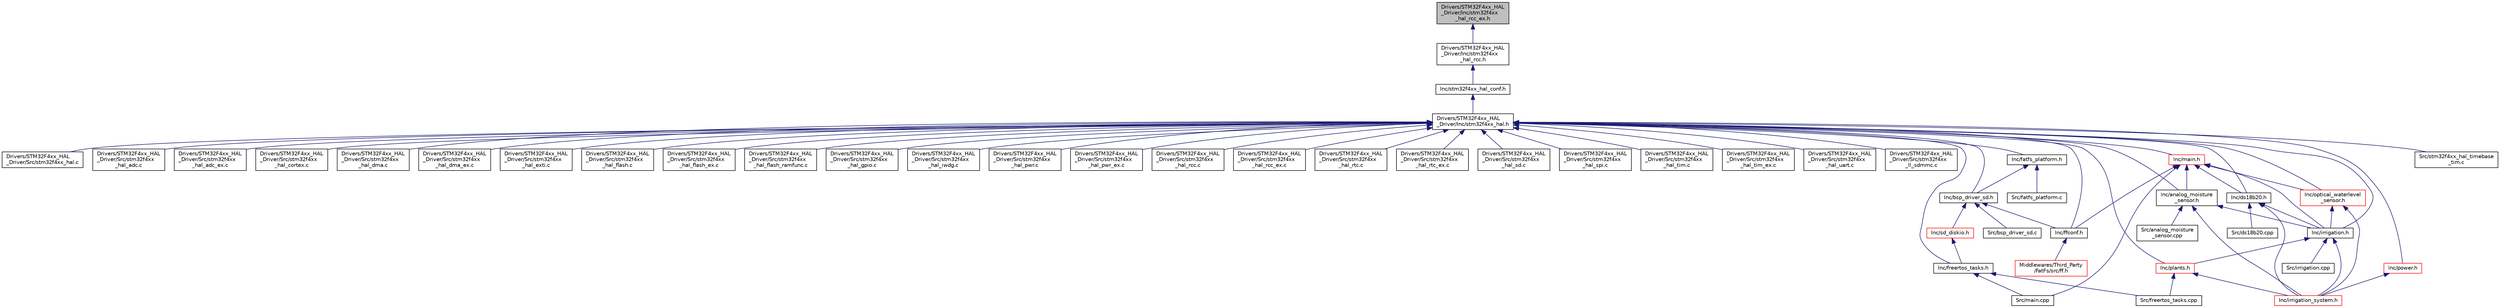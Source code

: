 digraph "Drivers/STM32F4xx_HAL_Driver/Inc/stm32f4xx_hal_rcc_ex.h"
{
 // LATEX_PDF_SIZE
  edge [fontname="Helvetica",fontsize="10",labelfontname="Helvetica",labelfontsize="10"];
  node [fontname="Helvetica",fontsize="10",shape=record];
  Node1 [label="Drivers/STM32F4xx_HAL\l_Driver/Inc/stm32f4xx\l_hal_rcc_ex.h",height=0.2,width=0.4,color="black", fillcolor="grey75", style="filled", fontcolor="black",tooltip="Header file of RCC HAL Extension module."];
  Node1 -> Node2 [dir="back",color="midnightblue",fontsize="10",style="solid",fontname="Helvetica"];
  Node2 [label="Drivers/STM32F4xx_HAL\l_Driver/Inc/stm32f4xx\l_hal_rcc.h",height=0.2,width=0.4,color="black", fillcolor="white", style="filled",URL="$stm32f4xx__hal__rcc_8h.html",tooltip="Header file of RCC HAL module."];
  Node2 -> Node3 [dir="back",color="midnightblue",fontsize="10",style="solid",fontname="Helvetica"];
  Node3 [label="Inc/stm32f4xx_hal_conf.h",height=0.2,width=0.4,color="black", fillcolor="white", style="filled",URL="$stm32f4xx__hal__conf_8h_source.html",tooltip=" "];
  Node3 -> Node4 [dir="back",color="midnightblue",fontsize="10",style="solid",fontname="Helvetica"];
  Node4 [label="Drivers/STM32F4xx_HAL\l_Driver/Inc/stm32f4xx_hal.h",height=0.2,width=0.4,color="black", fillcolor="white", style="filled",URL="$stm32f4xx__hal_8h.html",tooltip="This file contains all the functions prototypes for the HAL module driver."];
  Node4 -> Node5 [dir="back",color="midnightblue",fontsize="10",style="solid",fontname="Helvetica"];
  Node5 [label="Drivers/STM32F4xx_HAL\l_Driver/Src/stm32f4xx_hal.c",height=0.2,width=0.4,color="black", fillcolor="white", style="filled",URL="$stm32f4xx__hal_8c.html",tooltip="HAL module driver. This is the common part of the HAL initialization."];
  Node4 -> Node6 [dir="back",color="midnightblue",fontsize="10",style="solid",fontname="Helvetica"];
  Node6 [label="Drivers/STM32F4xx_HAL\l_Driver/Src/stm32f4xx\l_hal_adc.c",height=0.2,width=0.4,color="black", fillcolor="white", style="filled",URL="$stm32f4xx__hal__adc_8c.html",tooltip="This file provides firmware functions to manage the following functionalities of the Analog to Digita..."];
  Node4 -> Node7 [dir="back",color="midnightblue",fontsize="10",style="solid",fontname="Helvetica"];
  Node7 [label="Drivers/STM32F4xx_HAL\l_Driver/Src/stm32f4xx\l_hal_adc_ex.c",height=0.2,width=0.4,color="black", fillcolor="white", style="filled",URL="$stm32f4xx__hal__adc__ex_8c.html",tooltip="This file provides firmware functions to manage the following functionalities of the ADC extension pe..."];
  Node4 -> Node8 [dir="back",color="midnightblue",fontsize="10",style="solid",fontname="Helvetica"];
  Node8 [label="Drivers/STM32F4xx_HAL\l_Driver/Src/stm32f4xx\l_hal_cortex.c",height=0.2,width=0.4,color="black", fillcolor="white", style="filled",URL="$stm32f4xx__hal__cortex_8c.html",tooltip="CORTEX HAL module driver. This file provides firmware functions to manage the following functionaliti..."];
  Node4 -> Node9 [dir="back",color="midnightblue",fontsize="10",style="solid",fontname="Helvetica"];
  Node9 [label="Drivers/STM32F4xx_HAL\l_Driver/Src/stm32f4xx\l_hal_dma.c",height=0.2,width=0.4,color="black", fillcolor="white", style="filled",URL="$stm32f4xx__hal__dma_8c.html",tooltip="DMA HAL module driver."];
  Node4 -> Node10 [dir="back",color="midnightblue",fontsize="10",style="solid",fontname="Helvetica"];
  Node10 [label="Drivers/STM32F4xx_HAL\l_Driver/Src/stm32f4xx\l_hal_dma_ex.c",height=0.2,width=0.4,color="black", fillcolor="white", style="filled",URL="$stm32f4xx__hal__dma__ex_8c.html",tooltip="DMA Extension HAL module driver This file provides firmware functions to manage the following functio..."];
  Node4 -> Node11 [dir="back",color="midnightblue",fontsize="10",style="solid",fontname="Helvetica"];
  Node11 [label="Drivers/STM32F4xx_HAL\l_Driver/Src/stm32f4xx\l_hal_exti.c",height=0.2,width=0.4,color="black", fillcolor="white", style="filled",URL="$stm32f4xx__hal__exti_8c.html",tooltip="EXTI HAL module driver. This file provides firmware functions to manage the following functionalities..."];
  Node4 -> Node12 [dir="back",color="midnightblue",fontsize="10",style="solid",fontname="Helvetica"];
  Node12 [label="Drivers/STM32F4xx_HAL\l_Driver/Src/stm32f4xx\l_hal_flash.c",height=0.2,width=0.4,color="black", fillcolor="white", style="filled",URL="$stm32f4xx__hal__flash_8c.html",tooltip="FLASH HAL module driver. This file provides firmware functions to manage the following functionalitie..."];
  Node4 -> Node13 [dir="back",color="midnightblue",fontsize="10",style="solid",fontname="Helvetica"];
  Node13 [label="Drivers/STM32F4xx_HAL\l_Driver/Src/stm32f4xx\l_hal_flash_ex.c",height=0.2,width=0.4,color="black", fillcolor="white", style="filled",URL="$stm32f4xx__hal__flash__ex_8c.html",tooltip="Extended FLASH HAL module driver. This file provides firmware functions to manage the following funct..."];
  Node4 -> Node14 [dir="back",color="midnightblue",fontsize="10",style="solid",fontname="Helvetica"];
  Node14 [label="Drivers/STM32F4xx_HAL\l_Driver/Src/stm32f4xx\l_hal_flash_ramfunc.c",height=0.2,width=0.4,color="black", fillcolor="white", style="filled",URL="$stm32f4xx__hal__flash__ramfunc_8c.html",tooltip="FLASH RAMFUNC module driver. This file provides a FLASH firmware functions which should be executed f..."];
  Node4 -> Node15 [dir="back",color="midnightblue",fontsize="10",style="solid",fontname="Helvetica"];
  Node15 [label="Drivers/STM32F4xx_HAL\l_Driver/Src/stm32f4xx\l_hal_gpio.c",height=0.2,width=0.4,color="black", fillcolor="white", style="filled",URL="$stm32f4xx__hal__gpio_8c.html",tooltip="GPIO HAL module driver. This file provides firmware functions to manage the following functionalities..."];
  Node4 -> Node16 [dir="back",color="midnightblue",fontsize="10",style="solid",fontname="Helvetica"];
  Node16 [label="Drivers/STM32F4xx_HAL\l_Driver/Src/stm32f4xx\l_hal_iwdg.c",height=0.2,width=0.4,color="black", fillcolor="white", style="filled",URL="$stm32f4xx__hal__iwdg_8c.html",tooltip="IWDG HAL module driver. This file provides firmware functions to manage the following functionalities..."];
  Node4 -> Node17 [dir="back",color="midnightblue",fontsize="10",style="solid",fontname="Helvetica"];
  Node17 [label="Drivers/STM32F4xx_HAL\l_Driver/Src/stm32f4xx\l_hal_pwr.c",height=0.2,width=0.4,color="black", fillcolor="white", style="filled",URL="$stm32f4xx__hal__pwr_8c.html",tooltip="PWR HAL module driver. This file provides firmware functions to manage the following functionalities ..."];
  Node4 -> Node18 [dir="back",color="midnightblue",fontsize="10",style="solid",fontname="Helvetica"];
  Node18 [label="Drivers/STM32F4xx_HAL\l_Driver/Src/stm32f4xx\l_hal_pwr_ex.c",height=0.2,width=0.4,color="black", fillcolor="white", style="filled",URL="$stm32f4xx__hal__pwr__ex_8c.html",tooltip="Extended PWR HAL module driver. This file provides firmware functions to manage the following functio..."];
  Node4 -> Node19 [dir="back",color="midnightblue",fontsize="10",style="solid",fontname="Helvetica"];
  Node19 [label="Drivers/STM32F4xx_HAL\l_Driver/Src/stm32f4xx\l_hal_rcc.c",height=0.2,width=0.4,color="black", fillcolor="white", style="filled",URL="$stm32f4xx__hal__rcc_8c.html",tooltip="RCC HAL module driver. This file provides firmware functions to manage the following functionalities ..."];
  Node4 -> Node20 [dir="back",color="midnightblue",fontsize="10",style="solid",fontname="Helvetica"];
  Node20 [label="Drivers/STM32F4xx_HAL\l_Driver/Src/stm32f4xx\l_hal_rcc_ex.c",height=0.2,width=0.4,color="black", fillcolor="white", style="filled",URL="$stm32f4xx__hal__rcc__ex_8c.html",tooltip="Extension RCC HAL module driver. This file provides firmware functions to manage the following functi..."];
  Node4 -> Node21 [dir="back",color="midnightblue",fontsize="10",style="solid",fontname="Helvetica"];
  Node21 [label="Drivers/STM32F4xx_HAL\l_Driver/Src/stm32f4xx\l_hal_rtc.c",height=0.2,width=0.4,color="black", fillcolor="white", style="filled",URL="$stm32f4xx__hal__rtc_8c.html",tooltip="RTC HAL module driver. This file provides firmware functions to manage the following functionalities ..."];
  Node4 -> Node22 [dir="back",color="midnightblue",fontsize="10",style="solid",fontname="Helvetica"];
  Node22 [label="Drivers/STM32F4xx_HAL\l_Driver/Src/stm32f4xx\l_hal_rtc_ex.c",height=0.2,width=0.4,color="black", fillcolor="white", style="filled",URL="$stm32f4xx__hal__rtc__ex_8c.html",tooltip="RTC HAL module driver. This file provides firmware functions to manage the following functionalities ..."];
  Node4 -> Node23 [dir="back",color="midnightblue",fontsize="10",style="solid",fontname="Helvetica"];
  Node23 [label="Drivers/STM32F4xx_HAL\l_Driver/Src/stm32f4xx\l_hal_sd.c",height=0.2,width=0.4,color="black", fillcolor="white", style="filled",URL="$stm32f4xx__hal__sd_8c.html",tooltip="SD card HAL module driver. This file provides firmware functions to manage the following functionalit..."];
  Node4 -> Node24 [dir="back",color="midnightblue",fontsize="10",style="solid",fontname="Helvetica"];
  Node24 [label="Drivers/STM32F4xx_HAL\l_Driver/Src/stm32f4xx\l_hal_spi.c",height=0.2,width=0.4,color="black", fillcolor="white", style="filled",URL="$stm32f4xx__hal__spi_8c.html",tooltip="SPI HAL module driver. This file provides firmware functions to manage the following functionalities ..."];
  Node4 -> Node25 [dir="back",color="midnightblue",fontsize="10",style="solid",fontname="Helvetica"];
  Node25 [label="Drivers/STM32F4xx_HAL\l_Driver/Src/stm32f4xx\l_hal_tim.c",height=0.2,width=0.4,color="black", fillcolor="white", style="filled",URL="$stm32f4xx__hal__tim_8c.html",tooltip="TIM HAL module driver. This file provides firmware functions to manage the following functionalities ..."];
  Node4 -> Node26 [dir="back",color="midnightblue",fontsize="10",style="solid",fontname="Helvetica"];
  Node26 [label="Drivers/STM32F4xx_HAL\l_Driver/Src/stm32f4xx\l_hal_tim_ex.c",height=0.2,width=0.4,color="black", fillcolor="white", style="filled",URL="$stm32f4xx__hal__tim__ex_8c.html",tooltip="TIM HAL module driver. This file provides firmware functions to manage the following functionalities ..."];
  Node4 -> Node27 [dir="back",color="midnightblue",fontsize="10",style="solid",fontname="Helvetica"];
  Node27 [label="Drivers/STM32F4xx_HAL\l_Driver/Src/stm32f4xx\l_hal_uart.c",height=0.2,width=0.4,color="black", fillcolor="white", style="filled",URL="$stm32f4xx__hal__uart_8c.html",tooltip="UART HAL module driver. This file provides firmware functions to manage the following functionalities..."];
  Node4 -> Node28 [dir="back",color="midnightblue",fontsize="10",style="solid",fontname="Helvetica"];
  Node28 [label="Drivers/STM32F4xx_HAL\l_Driver/Src/stm32f4xx\l_ll_sdmmc.c",height=0.2,width=0.4,color="black", fillcolor="white", style="filled",URL="$stm32f4xx__ll__sdmmc_8c.html",tooltip="SDMMC Low Layer HAL module driver."];
  Node4 -> Node29 [dir="back",color="midnightblue",fontsize="10",style="solid",fontname="Helvetica"];
  Node29 [label="Inc/analog_moisture\l_sensor.h",height=0.2,width=0.4,color="black", fillcolor="white", style="filled",URL="$analog__moisture__sensor_8h_source.html",tooltip=" "];
  Node29 -> Node30 [dir="back",color="midnightblue",fontsize="10",style="solid",fontname="Helvetica"];
  Node30 [label="Inc/irrigation.h",height=0.2,width=0.4,color="black", fillcolor="white", style="filled",URL="$irrigation_8h_source.html",tooltip=" "];
  Node30 -> Node31 [dir="back",color="midnightblue",fontsize="10",style="solid",fontname="Helvetica"];
  Node31 [label="Inc/irrigation_system.h",height=0.2,width=0.4,color="red", fillcolor="white", style="filled",URL="$irrigation__system_8h_source.html",tooltip=" "];
  Node30 -> Node33 [dir="back",color="midnightblue",fontsize="10",style="solid",fontname="Helvetica"];
  Node33 [label="Inc/plants.h",height=0.2,width=0.4,color="red", fillcolor="white", style="filled",URL="$plants_8h_source.html",tooltip=" "];
  Node33 -> Node31 [dir="back",color="midnightblue",fontsize="10",style="solid",fontname="Helvetica"];
  Node33 -> Node34 [dir="back",color="midnightblue",fontsize="10",style="solid",fontname="Helvetica"];
  Node34 [label="Src/freertos_tasks.cpp",height=0.2,width=0.4,color="black", fillcolor="white", style="filled",URL="$freertos__tasks_8cpp_source.html",tooltip=" "];
  Node30 -> Node36 [dir="back",color="midnightblue",fontsize="10",style="solid",fontname="Helvetica"];
  Node36 [label="Src/irrigation.cpp",height=0.2,width=0.4,color="black", fillcolor="white", style="filled",URL="$irrigation_8cpp_source.html",tooltip=" "];
  Node29 -> Node31 [dir="back",color="midnightblue",fontsize="10",style="solid",fontname="Helvetica"];
  Node29 -> Node37 [dir="back",color="midnightblue",fontsize="10",style="solid",fontname="Helvetica"];
  Node37 [label="Src/analog_moisture\l_sensor.cpp",height=0.2,width=0.4,color="black", fillcolor="white", style="filled",URL="$analog__moisture__sensor_8cpp_source.html",tooltip=" "];
  Node4 -> Node38 [dir="back",color="midnightblue",fontsize="10",style="solid",fontname="Helvetica"];
  Node38 [label="Inc/bsp_driver_sd.h",height=0.2,width=0.4,color="black", fillcolor="white", style="filled",URL="$bsp__driver__sd_8h.html",tooltip="This file contains the common defines and functions prototypes for the bsp_driver_sd...."];
  Node38 -> Node39 [dir="back",color="midnightblue",fontsize="10",style="solid",fontname="Helvetica"];
  Node39 [label="Inc/ffconf.h",height=0.2,width=0.4,color="black", fillcolor="white", style="filled",URL="$ffconf_8h_source.html",tooltip=" "];
  Node39 -> Node40 [dir="back",color="midnightblue",fontsize="10",style="solid",fontname="Helvetica"];
  Node40 [label="Middlewares/Third_Party\l/FatFs/src/ff.h",height=0.2,width=0.4,color="red", fillcolor="white", style="filled",URL="$ff_8h_source.html",tooltip=" "];
  Node38 -> Node51 [dir="back",color="midnightblue",fontsize="10",style="solid",fontname="Helvetica"];
  Node51 [label="Inc/sd_diskio.h",height=0.2,width=0.4,color="red", fillcolor="white", style="filled",URL="$sd__diskio_8h.html",tooltip="Header for sd_diskio.c module."];
  Node51 -> Node42 [dir="back",color="midnightblue",fontsize="10",style="solid",fontname="Helvetica"];
  Node42 [label="Inc/freertos_tasks.h",height=0.2,width=0.4,color="black", fillcolor="white", style="filled",URL="$freertos__tasks_8h_source.html",tooltip=" "];
  Node42 -> Node34 [dir="back",color="midnightblue",fontsize="10",style="solid",fontname="Helvetica"];
  Node42 -> Node43 [dir="back",color="midnightblue",fontsize="10",style="solid",fontname="Helvetica"];
  Node43 [label="Src/main.cpp",height=0.2,width=0.4,color="black", fillcolor="white", style="filled",URL="$main_8cpp_source.html",tooltip=" "];
  Node38 -> Node52 [dir="back",color="midnightblue",fontsize="10",style="solid",fontname="Helvetica"];
  Node52 [label="Src/bsp_driver_sd.c",height=0.2,width=0.4,color="black", fillcolor="white", style="filled",URL="$bsp__driver__sd_8c.html",tooltip="This file includes a generic uSD card driver. To be completed by the user according to the board used..."];
  Node4 -> Node53 [dir="back",color="midnightblue",fontsize="10",style="solid",fontname="Helvetica"];
  Node53 [label="Inc/ds18b20.h",height=0.2,width=0.4,color="black", fillcolor="white", style="filled",URL="$ds18b20_8h_source.html",tooltip=" "];
  Node53 -> Node30 [dir="back",color="midnightblue",fontsize="10",style="solid",fontname="Helvetica"];
  Node53 -> Node31 [dir="back",color="midnightblue",fontsize="10",style="solid",fontname="Helvetica"];
  Node53 -> Node54 [dir="back",color="midnightblue",fontsize="10",style="solid",fontname="Helvetica"];
  Node54 [label="Src/ds18b20.cpp",height=0.2,width=0.4,color="black", fillcolor="white", style="filled",URL="$ds18b20_8cpp_source.html",tooltip=" "];
  Node4 -> Node55 [dir="back",color="midnightblue",fontsize="10",style="solid",fontname="Helvetica"];
  Node55 [label="Inc/fatfs_platform.h",height=0.2,width=0.4,color="black", fillcolor="white", style="filled",URL="$fatfs__platform_8h.html",tooltip=": fatfs_platform header file"];
  Node55 -> Node38 [dir="back",color="midnightblue",fontsize="10",style="solid",fontname="Helvetica"];
  Node55 -> Node56 [dir="back",color="midnightblue",fontsize="10",style="solid",fontname="Helvetica"];
  Node56 [label="Src/fatfs_platform.c",height=0.2,width=0.4,color="black", fillcolor="white", style="filled",URL="$fatfs__platform_8c.html",tooltip=": fatfs_platform source file"];
  Node4 -> Node39 [dir="back",color="midnightblue",fontsize="10",style="solid",fontname="Helvetica"];
  Node4 -> Node42 [dir="back",color="midnightblue",fontsize="10",style="solid",fontname="Helvetica"];
  Node4 -> Node30 [dir="back",color="midnightblue",fontsize="10",style="solid",fontname="Helvetica"];
  Node4 -> Node57 [dir="back",color="midnightblue",fontsize="10",style="solid",fontname="Helvetica"];
  Node57 [label="Inc/main.h",height=0.2,width=0.4,color="red", fillcolor="white", style="filled",URL="$main_8h.html",tooltip=": Header for main.c file. This file contains the common defines of the application."];
  Node57 -> Node29 [dir="back",color="midnightblue",fontsize="10",style="solid",fontname="Helvetica"];
  Node57 -> Node53 [dir="back",color="midnightblue",fontsize="10",style="solid",fontname="Helvetica"];
  Node57 -> Node39 [dir="back",color="midnightblue",fontsize="10",style="solid",fontname="Helvetica"];
  Node57 -> Node30 [dir="back",color="midnightblue",fontsize="10",style="solid",fontname="Helvetica"];
  Node57 -> Node63 [dir="back",color="midnightblue",fontsize="10",style="solid",fontname="Helvetica"];
  Node63 [label="Inc/optical_waterlevel\l_sensor.h",height=0.2,width=0.4,color="red", fillcolor="white", style="filled",URL="$optical__waterlevel__sensor_8h_source.html",tooltip=" "];
  Node63 -> Node30 [dir="back",color="midnightblue",fontsize="10",style="solid",fontname="Helvetica"];
  Node63 -> Node31 [dir="back",color="midnightblue",fontsize="10",style="solid",fontname="Helvetica"];
  Node57 -> Node43 [dir="back",color="midnightblue",fontsize="10",style="solid",fontname="Helvetica"];
  Node4 -> Node63 [dir="back",color="midnightblue",fontsize="10",style="solid",fontname="Helvetica"];
  Node4 -> Node33 [dir="back",color="midnightblue",fontsize="10",style="solid",fontname="Helvetica"];
  Node4 -> Node80 [dir="back",color="midnightblue",fontsize="10",style="solid",fontname="Helvetica"];
  Node80 [label="Inc/power.h",height=0.2,width=0.4,color="red", fillcolor="white", style="filled",URL="$power_8h_source.html",tooltip=" "];
  Node80 -> Node31 [dir="back",color="midnightblue",fontsize="10",style="solid",fontname="Helvetica"];
  Node4 -> Node82 [dir="back",color="midnightblue",fontsize="10",style="solid",fontname="Helvetica"];
  Node82 [label="Src/stm32f4xx_hal_timebase\l_tim.c",height=0.2,width=0.4,color="black", fillcolor="white", style="filled",URL="$stm32f4xx__hal__timebase__tim_8c_source.html",tooltip=" "];
}
